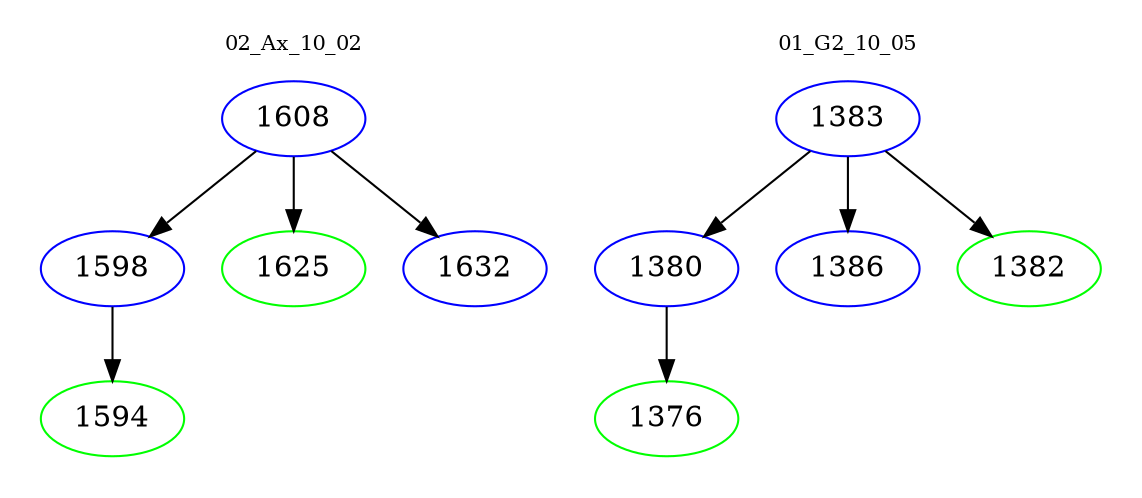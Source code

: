 digraph{
subgraph cluster_0 {
color = white
label = "02_Ax_10_02";
fontsize=10;
T0_1608 [label="1608", color="blue"]
T0_1608 -> T0_1598 [color="black"]
T0_1598 [label="1598", color="blue"]
T0_1598 -> T0_1594 [color="black"]
T0_1594 [label="1594", color="green"]
T0_1608 -> T0_1625 [color="black"]
T0_1625 [label="1625", color="green"]
T0_1608 -> T0_1632 [color="black"]
T0_1632 [label="1632", color="blue"]
}
subgraph cluster_1 {
color = white
label = "01_G2_10_05";
fontsize=10;
T1_1383 [label="1383", color="blue"]
T1_1383 -> T1_1380 [color="black"]
T1_1380 [label="1380", color="blue"]
T1_1380 -> T1_1376 [color="black"]
T1_1376 [label="1376", color="green"]
T1_1383 -> T1_1386 [color="black"]
T1_1386 [label="1386", color="blue"]
T1_1383 -> T1_1382 [color="black"]
T1_1382 [label="1382", color="green"]
}
}
